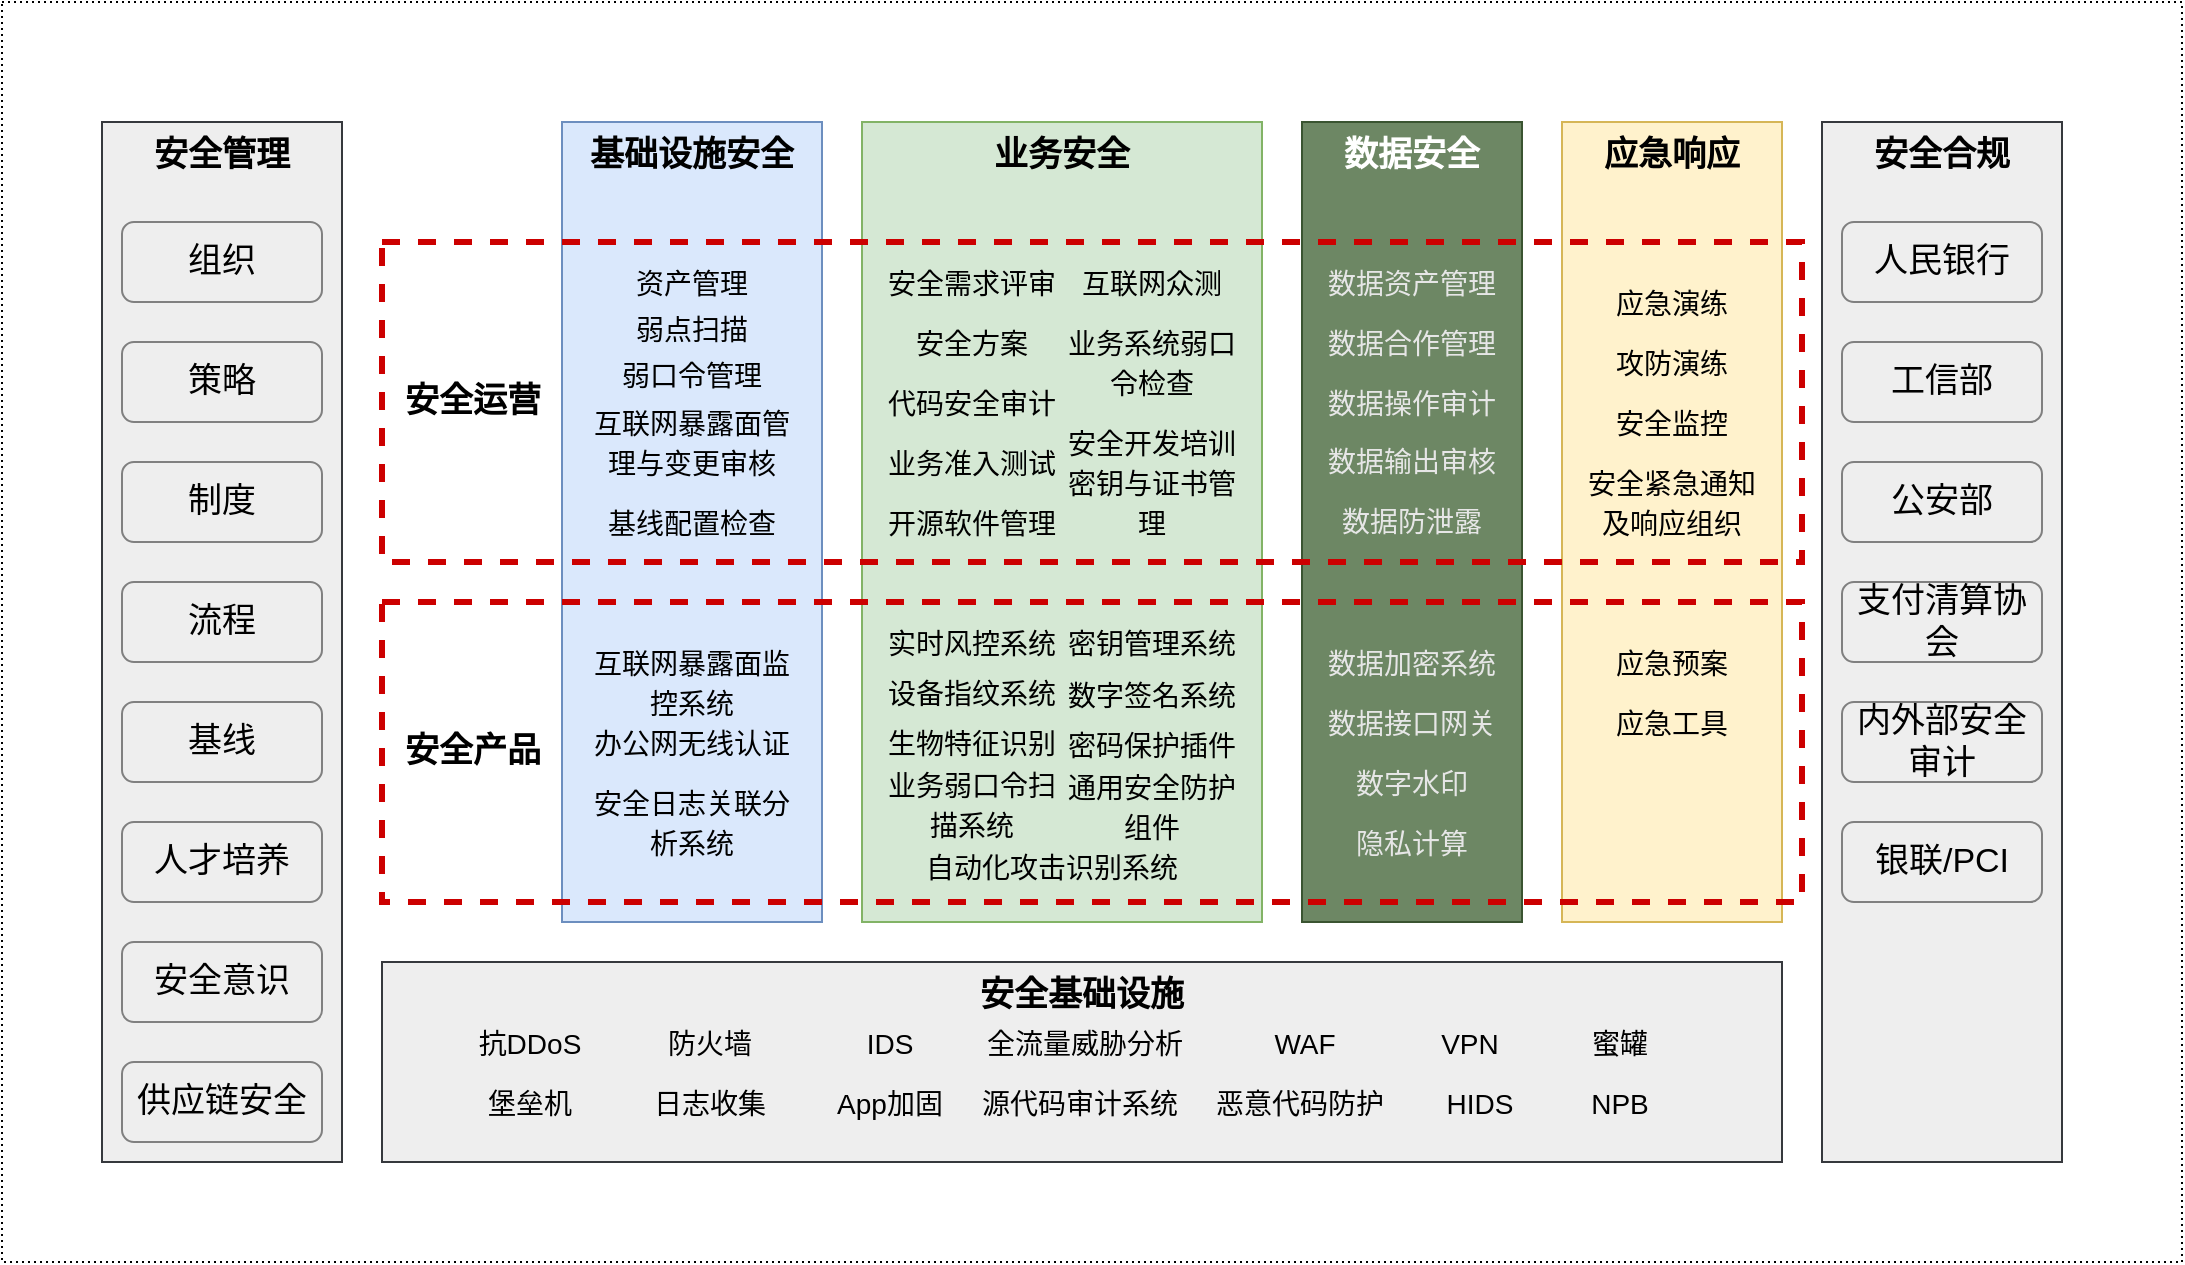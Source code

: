 <mxfile version="21.3.8" type="github">
  <diagram id="ONMBJDPt_NaG4KfXnIjE" name="Page-1">
    <mxGraphModel dx="1434" dy="796" grid="1" gridSize="10" guides="1" tooltips="1" connect="1" arrows="1" fold="1" page="1" pageScale="1" pageWidth="1654" pageHeight="2336" math="0" shadow="0">
      <root>
        <mxCell id="0" />
        <mxCell id="1" parent="0" />
        <mxCell id="vYC0BqCYndZEo6r7-3hz-1" value="&lt;font style=&quot;font-size: 14px&quot;&gt;人机识别系统&lt;/font&gt;" style="text;html=1;fillColor=none;align=center;verticalAlign=middle;whiteSpace=wrap;rounded=0;shadow=0;glass=0;labelBackgroundColor=none;sketch=0;fontSize=16;dashed=1;dashPattern=1 2;strokeColor=#B3B3B3;" parent="1" vertex="1">
          <mxGeometry x="460" y="510" width="90" height="20" as="geometry" />
        </mxCell>
        <mxCell id="vYC0BqCYndZEo6r7-3hz-3" value="&lt;font style=&quot;font-size: 14px&quot;&gt;人机识别系统&lt;/font&gt;" style="text;html=1;fillColor=none;align=center;verticalAlign=middle;whiteSpace=wrap;rounded=0;shadow=0;glass=0;labelBackgroundColor=none;sketch=0;fontSize=16;dashed=1;dashPattern=1 2;strokeColor=#B3B3B3;" parent="1" vertex="1">
          <mxGeometry x="460" y="510" width="90" height="20" as="geometry" />
        </mxCell>
        <mxCell id="vYC0BqCYndZEo6r7-3hz-5" value="&lt;font style=&quot;font-size: 14px&quot;&gt;人机识别系统&lt;/font&gt;" style="text;html=1;fillColor=none;align=center;verticalAlign=middle;whiteSpace=wrap;rounded=0;shadow=0;glass=0;labelBackgroundColor=none;sketch=0;fontSize=16;dashed=1;dashPattern=1 2;strokeColor=#B3B3B3;" parent="1" vertex="1">
          <mxGeometry x="460" y="510" width="90" height="20" as="geometry" />
        </mxCell>
        <mxCell id="vYC0BqCYndZEo6r7-3hz-6" value="&lt;font style=&quot;font-size: 14px&quot;&gt;人机识别系统&lt;/font&gt;" style="text;html=1;fillColor=none;align=center;verticalAlign=middle;whiteSpace=wrap;rounded=0;shadow=0;glass=0;labelBackgroundColor=none;sketch=0;fontSize=16;dashed=1;dashPattern=1 2;strokeColor=#B3B3B3;" parent="1" vertex="1">
          <mxGeometry x="460" y="510" width="90" height="20" as="geometry" />
        </mxCell>
        <mxCell id="vYC0BqCYndZEo6r7-3hz-34" value="" style="rounded=0;whiteSpace=wrap;html=1;dashed=1;dashPattern=1 2;strokeColor=#000000;glass=0;fillColor=none;" parent="1" vertex="1">
          <mxGeometry x="10" y="130" width="1090" height="630" as="geometry" />
        </mxCell>
        <mxCell id="JNTDCaNsNtjG829y5uwt-1" value="&lt;span style=&quot;font-size: 14px&quot;&gt;HIDS&lt;/span&gt;" style="text;html=1;strokeColor=none;fillColor=none;align=center;verticalAlign=middle;whiteSpace=wrap;rounded=0;shadow=0;glass=0;labelBackgroundColor=none;sketch=0;fontSize=16;" parent="1" vertex="1">
          <mxGeometry x="700" y="680" width="100" height="20" as="geometry" />
        </mxCell>
        <mxCell id="Lal26h7ypOEPW8l7nXnO-63" value="vertical rectangle" parent="0" />
        <mxCell id="Lal26h7ypOEPW8l7nXnO-1" value="安全管理" style="rounded=0;whiteSpace=wrap;html=1;fontSize=17;fontStyle=1;verticalAlign=top;fillColor=#eeeeee;strokeColor=#36393d;" parent="Lal26h7ypOEPW8l7nXnO-63" vertex="1">
          <mxGeometry x="60" y="190" width="120" height="520" as="geometry" />
        </mxCell>
        <mxCell id="Lal26h7ypOEPW8l7nXnO-7" value="基础设施安全" style="rounded=0;whiteSpace=wrap;html=1;fontSize=17;fontStyle=1;verticalAlign=top;fillColor=#dae8fc;strokeColor=#6c8ebf;glass=0;shadow=0;sketch=0;" parent="Lal26h7ypOEPW8l7nXnO-63" vertex="1">
          <mxGeometry x="290" y="190" width="130" height="400" as="geometry" />
        </mxCell>
        <mxCell id="Lal26h7ypOEPW8l7nXnO-6" value="业务安全" style="rounded=0;whiteSpace=wrap;html=1;fontSize=17;fontStyle=1;verticalAlign=top;fillColor=#d5e8d4;strokeColor=#82b366;" parent="Lal26h7ypOEPW8l7nXnO-63" vertex="1">
          <mxGeometry x="440" y="190" width="200" height="400" as="geometry" />
        </mxCell>
        <mxCell id="Lal26h7ypOEPW8l7nXnO-8" value="数据安全" style="rounded=0;whiteSpace=wrap;html=1;fontSize=17;fontStyle=1;verticalAlign=top;fillColor=#6d8764;strokeColor=#3A5431;fontColor=#ffffff;" parent="Lal26h7ypOEPW8l7nXnO-63" vertex="1">
          <mxGeometry x="660" y="190" width="110" height="400" as="geometry" />
        </mxCell>
        <mxCell id="Lal26h7ypOEPW8l7nXnO-60" value="应急响应" style="rounded=0;whiteSpace=wrap;html=1;fontSize=17;fontStyle=1;verticalAlign=top;strokeColor=#d6b656;fillColor=#fff2cc;" parent="Lal26h7ypOEPW8l7nXnO-63" vertex="1">
          <mxGeometry x="790" y="190" width="110" height="400" as="geometry" />
        </mxCell>
        <mxCell id="Lal26h7ypOEPW8l7nXnO-2" value="安全合规" style="rounded=0;whiteSpace=wrap;html=1;align=center;labelPosition=center;verticalLabelPosition=middle;verticalAlign=top;fontStyle=1;fontSize=17;fillColor=#eeeeee;strokeColor=#36393d;" parent="Lal26h7ypOEPW8l7nXnO-63" vertex="1">
          <mxGeometry x="920" y="190" width="120" height="520" as="geometry" />
        </mxCell>
        <mxCell id="Lal26h7ypOEPW8l7nXnO-3" value="安全基础设施" style="rounded=0;whiteSpace=wrap;html=1;shadow=0;fontSize=17;fontStyle=1;verticalAlign=top;strokeColor=#36393d;fillColor=#eeeeee;glass=0;sketch=0;" parent="Lal26h7ypOEPW8l7nXnO-63" vertex="1">
          <mxGeometry x="200" y="610" width="700" height="100" as="geometry" />
        </mxCell>
        <mxCell id="Lal26h7ypOEPW8l7nXnO-64" value="horizontal rectangle" parent="0" />
        <mxCell id="Lal26h7ypOEPW8l7nXnO-5" value="&amp;nbsp; 安全运营" style="rounded=0;whiteSpace=wrap;html=1;fontSize=17;fontStyle=1;verticalAlign=middle;align=left;dashed=1;strokeWidth=3;labelBackgroundColor=none;fillColor=none;strokeColor=#CC0000;" parent="Lal26h7ypOEPW8l7nXnO-64" vertex="1">
          <mxGeometry x="200" y="250" width="710" height="160" as="geometry" />
        </mxCell>
        <mxCell id="Lal26h7ypOEPW8l7nXnO-4" value="&amp;nbsp; 安全产品" style="rounded=0;whiteSpace=wrap;html=1;fontSize=17;fontStyle=1;verticalAlign=middle;align=left;dashed=1;strokeColor=#CC0000;strokeWidth=3;fillColor=none;" parent="Lal26h7ypOEPW8l7nXnO-64" vertex="1">
          <mxGeometry x="200" y="430" width="710" height="150" as="geometry" />
        </mxCell>
        <mxCell id="Lal26h7ypOEPW8l7nXnO-65" value="texts" parent="0" />
        <mxCell id="Lal26h7ypOEPW8l7nXnO-10" value="组织" style="rounded=1;whiteSpace=wrap;html=1;shadow=0;glass=0;labelBackgroundColor=none;sketch=0;strokeWidth=1;fillColor=none;gradientColor=none;fontSize=17;align=center;strokeColor=#808080;" parent="Lal26h7ypOEPW8l7nXnO-65" vertex="1">
          <mxGeometry x="70" y="240" width="100" height="40" as="geometry" />
        </mxCell>
        <mxCell id="Lal26h7ypOEPW8l7nXnO-11" value="策略" style="rounded=1;whiteSpace=wrap;html=1;shadow=0;glass=0;labelBackgroundColor=none;sketch=0;strokeWidth=1;fillColor=none;gradientColor=none;fontSize=17;align=center;strokeColor=#808080;" parent="Lal26h7ypOEPW8l7nXnO-65" vertex="1">
          <mxGeometry x="70" y="300" width="100" height="40" as="geometry" />
        </mxCell>
        <mxCell id="Lal26h7ypOEPW8l7nXnO-12" value="制度" style="rounded=1;whiteSpace=wrap;html=1;shadow=0;glass=0;labelBackgroundColor=none;sketch=0;strokeWidth=1;fillColor=none;gradientColor=none;fontSize=17;align=center;strokeColor=#808080;" parent="Lal26h7ypOEPW8l7nXnO-65" vertex="1">
          <mxGeometry x="70" y="360" width="100" height="40" as="geometry" />
        </mxCell>
        <mxCell id="Lal26h7ypOEPW8l7nXnO-13" value="流程" style="rounded=1;whiteSpace=wrap;html=1;shadow=0;glass=0;labelBackgroundColor=none;sketch=0;strokeWidth=1;fillColor=none;gradientColor=none;fontSize=17;align=center;strokeColor=#808080;" parent="Lal26h7ypOEPW8l7nXnO-65" vertex="1">
          <mxGeometry x="70" y="420" width="100" height="40" as="geometry" />
        </mxCell>
        <mxCell id="Lal26h7ypOEPW8l7nXnO-14" value="基线" style="rounded=1;whiteSpace=wrap;html=1;shadow=0;glass=0;labelBackgroundColor=none;sketch=0;strokeWidth=1;fillColor=none;gradientColor=none;fontSize=17;align=center;strokeColor=#808080;" parent="Lal26h7ypOEPW8l7nXnO-65" vertex="1">
          <mxGeometry x="70" y="480" width="100" height="40" as="geometry" />
        </mxCell>
        <mxCell id="Lal26h7ypOEPW8l7nXnO-15" value="人才培养" style="rounded=1;whiteSpace=wrap;html=1;shadow=0;glass=0;labelBackgroundColor=none;sketch=0;strokeWidth=1;fillColor=none;gradientColor=none;fontSize=17;align=center;strokeColor=#808080;" parent="Lal26h7ypOEPW8l7nXnO-65" vertex="1">
          <mxGeometry x="70" y="540" width="100" height="40" as="geometry" />
        </mxCell>
        <mxCell id="Lal26h7ypOEPW8l7nXnO-16" value="安全意识" style="rounded=1;whiteSpace=wrap;html=1;shadow=0;glass=0;labelBackgroundColor=none;sketch=0;strokeWidth=1;fillColor=none;gradientColor=none;fontSize=17;align=center;strokeColor=#808080;" parent="Lal26h7ypOEPW8l7nXnO-65" vertex="1">
          <mxGeometry x="70" y="600" width="100" height="40" as="geometry" />
        </mxCell>
        <mxCell id="Lal26h7ypOEPW8l7nXnO-41" value="&lt;font style=&quot;font-size: 14px&quot;&gt;安全需求评审&lt;/font&gt;" style="text;html=1;strokeColor=none;fillColor=none;align=center;verticalAlign=middle;whiteSpace=wrap;rounded=0;shadow=0;glass=0;labelBackgroundColor=none;sketch=0;fontSize=16;" parent="Lal26h7ypOEPW8l7nXnO-65" vertex="1">
          <mxGeometry x="450" y="260" width="90" height="20" as="geometry" />
        </mxCell>
        <mxCell id="Lal26h7ypOEPW8l7nXnO-45" value="&lt;font style=&quot;font-size: 14px&quot;&gt;互联网众测&lt;/font&gt;" style="text;html=1;strokeColor=none;fillColor=none;align=center;verticalAlign=middle;whiteSpace=wrap;rounded=0;shadow=0;glass=0;labelBackgroundColor=none;sketch=0;fontSize=16;" parent="Lal26h7ypOEPW8l7nXnO-65" vertex="1">
          <mxGeometry x="540" y="260" width="90" height="20" as="geometry" />
        </mxCell>
        <mxCell id="Lal26h7ypOEPW8l7nXnO-54" value="&lt;font style=&quot;font-size: 14px&quot;&gt;安全方案&lt;/font&gt;" style="text;html=1;strokeColor=none;fillColor=none;align=center;verticalAlign=middle;whiteSpace=wrap;rounded=0;shadow=0;glass=0;labelBackgroundColor=none;sketch=0;fontSize=16;" parent="Lal26h7ypOEPW8l7nXnO-65" vertex="1">
          <mxGeometry x="450" y="290" width="90" height="20" as="geometry" />
        </mxCell>
        <mxCell id="Lal26h7ypOEPW8l7nXnO-42" value="&lt;font style=&quot;font-size: 14px&quot;&gt;代码安全审计&lt;/font&gt;" style="text;html=1;strokeColor=none;fillColor=none;align=center;verticalAlign=middle;whiteSpace=wrap;rounded=0;shadow=0;glass=0;labelBackgroundColor=none;sketch=0;fontSize=16;" parent="Lal26h7ypOEPW8l7nXnO-65" vertex="1">
          <mxGeometry x="450" y="320" width="90" height="20" as="geometry" />
        </mxCell>
        <mxCell id="Lal26h7ypOEPW8l7nXnO-43" value="&lt;font style=&quot;font-size: 14px&quot;&gt;业务准入测试&lt;/font&gt;" style="text;html=1;strokeColor=none;fillColor=none;align=center;verticalAlign=middle;whiteSpace=wrap;rounded=0;shadow=0;glass=0;labelBackgroundColor=none;sketch=0;fontSize=16;" parent="Lal26h7ypOEPW8l7nXnO-65" vertex="1">
          <mxGeometry x="450" y="350" width="90" height="20" as="geometry" />
        </mxCell>
        <mxCell id="Lal26h7ypOEPW8l7nXnO-44" value="&lt;font style=&quot;font-size: 14px&quot;&gt;开源软件管理&lt;/font&gt;" style="text;html=1;strokeColor=none;fillColor=none;align=center;verticalAlign=middle;whiteSpace=wrap;rounded=0;shadow=0;glass=0;labelBackgroundColor=none;sketch=0;fontSize=16;" parent="Lal26h7ypOEPW8l7nXnO-65" vertex="1">
          <mxGeometry x="450" y="380" width="90" height="20" as="geometry" />
        </mxCell>
        <mxCell id="Lal26h7ypOEPW8l7nXnO-32" value="&lt;font style=&quot;font-size: 14px&quot;&gt;实时风控系统&lt;/font&gt;" style="text;html=1;fillColor=none;align=center;verticalAlign=middle;whiteSpace=wrap;rounded=0;shadow=0;glass=0;labelBackgroundColor=none;sketch=0;fontSize=16;dashed=1;dashPattern=1 2;" parent="Lal26h7ypOEPW8l7nXnO-65" vertex="1">
          <mxGeometry x="450" y="440" width="90" height="20" as="geometry" />
        </mxCell>
        <mxCell id="Lal26h7ypOEPW8l7nXnO-37" value="&lt;font style=&quot;font-size: 14px&quot;&gt;密钥管理系统&lt;/font&gt;" style="text;html=1;strokeColor=none;fillColor=none;align=center;verticalAlign=middle;whiteSpace=wrap;rounded=0;shadow=0;glass=0;labelBackgroundColor=none;sketch=0;fontSize=16;dashed=1;dashPattern=1 2;" parent="Lal26h7ypOEPW8l7nXnO-65" vertex="1">
          <mxGeometry x="540" y="440" width="90" height="20" as="geometry" />
        </mxCell>
        <mxCell id="Lal26h7ypOEPW8l7nXnO-38" value="&lt;font style=&quot;font-size: 14px&quot;&gt;数字签名系统&lt;/font&gt;" style="text;html=1;strokeColor=none;fillColor=none;align=center;verticalAlign=middle;whiteSpace=wrap;rounded=0;shadow=0;glass=0;labelBackgroundColor=none;sketch=0;fontSize=16;dashed=1;dashPattern=1 2;" parent="Lal26h7ypOEPW8l7nXnO-65" vertex="1">
          <mxGeometry x="540" y="466" width="90" height="20" as="geometry" />
        </mxCell>
        <mxCell id="Lal26h7ypOEPW8l7nXnO-52" value="&lt;font style=&quot;font-size: 14px&quot;&gt;密码保护插件&lt;/font&gt;" style="text;html=1;strokeColor=none;fillColor=none;align=center;verticalAlign=middle;whiteSpace=wrap;rounded=0;shadow=0;glass=0;labelBackgroundColor=none;sketch=0;fontSize=16;dashed=1;dashPattern=1 2;" parent="Lal26h7ypOEPW8l7nXnO-65" vertex="1">
          <mxGeometry x="540" y="491" width="90" height="20" as="geometry" />
        </mxCell>
        <mxCell id="Lal26h7ypOEPW8l7nXnO-59" value="&lt;span style=&quot;font-size: 14px&quot;&gt;通用安全防护组件&lt;/span&gt;" style="text;html=1;fillColor=none;align=center;verticalAlign=middle;whiteSpace=wrap;rounded=0;shadow=0;glass=0;labelBackgroundColor=none;sketch=0;fontSize=16;dashed=1;dashPattern=1 2;strokeColor=none;" parent="Lal26h7ypOEPW8l7nXnO-65" vertex="1">
          <mxGeometry x="540" y="512" width="90" height="40" as="geometry" />
        </mxCell>
        <mxCell id="Lal26h7ypOEPW8l7nXnO-35" value="&lt;font style=&quot;font-size: 14px&quot;&gt;自动化攻击识别系统&lt;/font&gt;" style="text;html=1;fillColor=none;align=center;verticalAlign=middle;whiteSpace=wrap;rounded=0;shadow=0;glass=0;labelBackgroundColor=none;sketch=0;fontSize=16;dashed=1;dashPattern=1 2;strokeColor=none;" parent="Lal26h7ypOEPW8l7nXnO-65" vertex="1">
          <mxGeometry x="450" y="552" width="170" height="20" as="geometry" />
        </mxCell>
        <mxCell id="Lal26h7ypOEPW8l7nXnO-34" value="&lt;font style=&quot;font-size: 14px&quot;&gt;生物特征识别&lt;/font&gt;" style="text;html=1;strokeColor=none;fillColor=none;align=center;verticalAlign=middle;whiteSpace=wrap;rounded=0;shadow=0;glass=0;labelBackgroundColor=none;sketch=0;fontSize=16;dashed=1;dashPattern=1 2;" parent="Lal26h7ypOEPW8l7nXnO-65" vertex="1">
          <mxGeometry x="450" y="490" width="90" height="20" as="geometry" />
        </mxCell>
        <mxCell id="Lal26h7ypOEPW8l7nXnO-33" value="&lt;font style=&quot;font-size: 14px&quot;&gt;设备指纹系统&lt;/font&gt;" style="text;html=1;strokeColor=none;fillColor=none;align=center;verticalAlign=middle;whiteSpace=wrap;rounded=0;shadow=0;glass=0;labelBackgroundColor=none;sketch=0;fontSize=16;dashed=1;dashPattern=1 2;" parent="Lal26h7ypOEPW8l7nXnO-65" vertex="1">
          <mxGeometry x="450" y="465" width="90" height="20" as="geometry" />
        </mxCell>
        <mxCell id="Lal26h7ypOEPW8l7nXnO-26" value="&lt;font style=&quot;font-size: 14px&quot;&gt;数据资产管理&lt;/font&gt;" style="text;html=1;strokeColor=none;fillColor=none;align=center;verticalAlign=middle;whiteSpace=wrap;rounded=0;shadow=0;glass=0;labelBackgroundColor=none;sketch=0;fontSize=16;fontColor=#E6E6E6;" parent="Lal26h7ypOEPW8l7nXnO-65" vertex="1">
          <mxGeometry x="670" y="260" width="90" height="20" as="geometry" />
        </mxCell>
        <mxCell id="Lal26h7ypOEPW8l7nXnO-27" value="&lt;font style=&quot;font-size: 14px&quot;&gt;数据合作管理&lt;/font&gt;" style="text;html=1;strokeColor=none;fillColor=none;align=center;verticalAlign=middle;whiteSpace=wrap;rounded=0;shadow=0;glass=0;labelBackgroundColor=none;sketch=0;fontSize=16;fontColor=#E6E6E6;" parent="Lal26h7ypOEPW8l7nXnO-65" vertex="1">
          <mxGeometry x="670" y="290" width="90" height="20" as="geometry" />
        </mxCell>
        <mxCell id="Lal26h7ypOEPW8l7nXnO-28" value="&lt;font style=&quot;font-size: 14px&quot;&gt;数据操作审计&lt;/font&gt;" style="text;html=1;strokeColor=none;fillColor=none;align=center;verticalAlign=middle;whiteSpace=wrap;rounded=0;shadow=0;glass=0;labelBackgroundColor=none;sketch=0;fontSize=16;fontColor=#E6E6E6;" parent="Lal26h7ypOEPW8l7nXnO-65" vertex="1">
          <mxGeometry x="670" y="320" width="90" height="20" as="geometry" />
        </mxCell>
        <mxCell id="Lal26h7ypOEPW8l7nXnO-31" value="数据输出审核" style="text;html=1;strokeColor=none;fillColor=none;align=center;verticalAlign=middle;whiteSpace=wrap;rounded=0;shadow=0;glass=0;labelBackgroundColor=none;sketch=0;fontSize=14;fontColor=#E6E6E6;" parent="Lal26h7ypOEPW8l7nXnO-65" vertex="1">
          <mxGeometry x="670" y="350" width="90" height="20" as="geometry" />
        </mxCell>
        <mxCell id="Lal26h7ypOEPW8l7nXnO-23" value="数据防泄露" style="text;html=1;strokeColor=none;fillColor=none;align=center;verticalAlign=middle;whiteSpace=wrap;rounded=0;shadow=0;glass=0;labelBackgroundColor=none;sketch=0;fontSize=14;fontColor=#E6E6E6;" parent="Lal26h7ypOEPW8l7nXnO-65" vertex="1">
          <mxGeometry x="670" y="380" width="90" height="20" as="geometry" />
        </mxCell>
        <mxCell id="Lal26h7ypOEPW8l7nXnO-24" value="&lt;font style=&quot;font-size: 14px&quot;&gt;数据加密系统&lt;/font&gt;" style="text;html=1;strokeColor=none;fillColor=none;align=center;verticalAlign=middle;whiteSpace=wrap;rounded=0;shadow=0;glass=0;labelBackgroundColor=none;sketch=0;fontSize=16;fontColor=#E6E6E6;" parent="Lal26h7ypOEPW8l7nXnO-65" vertex="1">
          <mxGeometry x="670" y="450" width="90" height="20" as="geometry" />
        </mxCell>
        <mxCell id="Lal26h7ypOEPW8l7nXnO-29" value="&lt;font style=&quot;font-size: 14px&quot;&gt;数据接口网关&lt;/font&gt;" style="text;html=1;strokeColor=none;fillColor=none;align=center;verticalAlign=middle;whiteSpace=wrap;rounded=0;shadow=0;glass=0;labelBackgroundColor=none;sketch=0;fontSize=16;fontColor=#E6E6E6;" parent="Lal26h7ypOEPW8l7nXnO-65" vertex="1">
          <mxGeometry x="670" y="480" width="90" height="20" as="geometry" />
        </mxCell>
        <mxCell id="Lal26h7ypOEPW8l7nXnO-40" value="&lt;font style=&quot;font-size: 14px&quot;&gt;数字水印&lt;/font&gt;" style="text;html=1;strokeColor=none;fillColor=none;align=center;verticalAlign=middle;whiteSpace=wrap;rounded=0;shadow=0;glass=0;labelBackgroundColor=none;sketch=0;fontSize=16;fontColor=#E6E6E6;" parent="Lal26h7ypOEPW8l7nXnO-65" vertex="1">
          <mxGeometry x="670" y="510" width="90" height="20" as="geometry" />
        </mxCell>
        <mxCell id="Lal26h7ypOEPW8l7nXnO-17" value="人民银行" style="rounded=1;whiteSpace=wrap;html=1;shadow=0;glass=0;labelBackgroundColor=none;sketch=0;strokeWidth=1;fillColor=none;gradientColor=none;fontSize=17;align=center;strokeColor=#808080;" parent="Lal26h7ypOEPW8l7nXnO-65" vertex="1">
          <mxGeometry x="930" y="240" width="100" height="40" as="geometry" />
        </mxCell>
        <mxCell id="Lal26h7ypOEPW8l7nXnO-19" value="工信部" style="rounded=1;whiteSpace=wrap;html=1;shadow=0;glass=0;labelBackgroundColor=none;sketch=0;strokeWidth=1;fillColor=none;gradientColor=none;fontSize=17;align=center;strokeColor=#808080;" parent="Lal26h7ypOEPW8l7nXnO-65" vertex="1">
          <mxGeometry x="930" y="300" width="100" height="40" as="geometry" />
        </mxCell>
        <mxCell id="Lal26h7ypOEPW8l7nXnO-18" value="公安部" style="rounded=1;whiteSpace=wrap;html=1;shadow=0;glass=0;labelBackgroundColor=none;sketch=0;strokeWidth=1;fillColor=none;gradientColor=none;fontSize=17;align=center;strokeColor=#808080;" parent="Lal26h7ypOEPW8l7nXnO-65" vertex="1">
          <mxGeometry x="930" y="360" width="100" height="40" as="geometry" />
        </mxCell>
        <mxCell id="Lal26h7ypOEPW8l7nXnO-20" value="银联/PCI" style="rounded=1;whiteSpace=wrap;html=1;shadow=0;glass=0;labelBackgroundColor=none;sketch=0;strokeWidth=1;fillColor=none;gradientColor=none;fontSize=17;align=center;strokeColor=#808080;" parent="Lal26h7ypOEPW8l7nXnO-65" vertex="1">
          <mxGeometry x="930" y="540" width="100" height="40" as="geometry" />
        </mxCell>
        <mxCell id="Lal26h7ypOEPW8l7nXnO-21" value="支付清算协会" style="rounded=1;whiteSpace=wrap;html=1;shadow=0;glass=0;labelBackgroundColor=none;sketch=0;strokeWidth=1;fillColor=none;gradientColor=none;fontSize=17;align=center;strokeColor=#808080;" parent="Lal26h7ypOEPW8l7nXnO-65" vertex="1">
          <mxGeometry x="930" y="420" width="100" height="40" as="geometry" />
        </mxCell>
        <mxCell id="Lal26h7ypOEPW8l7nXnO-22" value="内外部安全审计" style="rounded=1;whiteSpace=wrap;html=1;shadow=0;glass=0;labelBackgroundColor=none;sketch=0;strokeWidth=1;fillColor=none;gradientColor=none;fontSize=17;align=center;strokeColor=#808080;" parent="Lal26h7ypOEPW8l7nXnO-65" vertex="1">
          <mxGeometry x="930" y="480" width="100" height="40" as="geometry" />
        </mxCell>
        <mxCell id="Lal26h7ypOEPW8l7nXnO-46" value="&lt;font style=&quot;font-size: 14px&quot;&gt;抗DDoS&lt;/font&gt;" style="text;html=1;strokeColor=none;fillColor=none;align=center;verticalAlign=middle;whiteSpace=wrap;rounded=0;shadow=0;glass=0;labelBackgroundColor=none;sketch=0;fontSize=16;" parent="Lal26h7ypOEPW8l7nXnO-65" vertex="1">
          <mxGeometry x="229" y="640" width="90" height="20" as="geometry" />
        </mxCell>
        <mxCell id="Lal26h7ypOEPW8l7nXnO-61" value="&lt;span style=&quot;font-size: 14px&quot;&gt;堡垒机&lt;/span&gt;" style="text;html=1;strokeColor=none;fillColor=none;align=center;verticalAlign=middle;whiteSpace=wrap;rounded=0;shadow=0;glass=0;labelBackgroundColor=none;sketch=0;fontSize=16;" parent="Lal26h7ypOEPW8l7nXnO-65" vertex="1">
          <mxGeometry x="229" y="670" width="90" height="20" as="geometry" />
        </mxCell>
        <mxCell id="Lal26h7ypOEPW8l7nXnO-47" value="&lt;font style=&quot;font-size: 14px&quot;&gt;防火墙&lt;/font&gt;" style="text;html=1;strokeColor=none;fillColor=none;align=center;verticalAlign=middle;whiteSpace=wrap;rounded=0;shadow=0;glass=0;labelBackgroundColor=none;sketch=0;fontSize=16;" parent="Lal26h7ypOEPW8l7nXnO-65" vertex="1">
          <mxGeometry x="319" y="640" width="90" height="20" as="geometry" />
        </mxCell>
        <mxCell id="Lal26h7ypOEPW8l7nXnO-62" value="&lt;span style=&quot;font-size: 14px&quot;&gt;日志收集&lt;/span&gt;" style="text;html=1;strokeColor=none;fillColor=none;align=center;verticalAlign=middle;whiteSpace=wrap;rounded=0;shadow=0;glass=0;labelBackgroundColor=none;sketch=0;fontSize=16;" parent="Lal26h7ypOEPW8l7nXnO-65" vertex="1">
          <mxGeometry x="319" y="670" width="90" height="20" as="geometry" />
        </mxCell>
        <mxCell id="Lal26h7ypOEPW8l7nXnO-56" value="&lt;span style=&quot;font-size: 14px&quot;&gt;App加固&lt;/span&gt;" style="text;html=1;strokeColor=none;fillColor=none;align=center;verticalAlign=middle;whiteSpace=wrap;rounded=0;shadow=0;glass=0;labelBackgroundColor=none;sketch=0;fontSize=16;" parent="Lal26h7ypOEPW8l7nXnO-65" vertex="1">
          <mxGeometry x="409" y="670" width="90" height="20" as="geometry" />
        </mxCell>
        <mxCell id="Lal26h7ypOEPW8l7nXnO-48" value="&lt;font style=&quot;font-size: 14px&quot;&gt;IDS&lt;/font&gt;" style="text;html=1;strokeColor=none;fillColor=none;align=center;verticalAlign=middle;whiteSpace=wrap;rounded=0;shadow=0;glass=0;labelBackgroundColor=none;sketch=0;fontSize=16;" parent="Lal26h7ypOEPW8l7nXnO-65" vertex="1">
          <mxGeometry x="409" y="640" width="90" height="20" as="geometry" />
        </mxCell>
        <mxCell id="Lal26h7ypOEPW8l7nXnO-49" value="&lt;font style=&quot;font-size: 14px&quot;&gt;全流量威胁分析&lt;/font&gt;" style="text;html=1;strokeColor=none;fillColor=none;align=center;verticalAlign=middle;whiteSpace=wrap;rounded=0;shadow=0;glass=0;labelBackgroundColor=none;sketch=0;fontSize=16;" parent="Lal26h7ypOEPW8l7nXnO-65" vertex="1">
          <mxGeometry x="499" y="640" width="105" height="20" as="geometry" />
        </mxCell>
        <mxCell id="Lal26h7ypOEPW8l7nXnO-58" value="&lt;span style=&quot;font-size: 14px&quot;&gt;源代码审计系统&lt;/span&gt;" style="text;html=1;strokeColor=none;fillColor=none;align=center;verticalAlign=middle;whiteSpace=wrap;rounded=0;shadow=0;glass=0;labelBackgroundColor=none;sketch=0;fontSize=16;" parent="Lal26h7ypOEPW8l7nXnO-65" vertex="1">
          <mxGeometry x="499" y="670" width="100" height="20" as="geometry" />
        </mxCell>
        <mxCell id="Lal26h7ypOEPW8l7nXnO-50" value="&lt;font style=&quot;font-size: 14px&quot;&gt;WAF&lt;/font&gt;" style="text;html=1;strokeColor=none;fillColor=none;align=center;verticalAlign=middle;whiteSpace=wrap;rounded=0;shadow=0;glass=0;labelBackgroundColor=none;sketch=0;fontSize=16;" parent="Lal26h7ypOEPW8l7nXnO-65" vertex="1">
          <mxGeometry x="609" y="640" width="105" height="20" as="geometry" />
        </mxCell>
        <mxCell id="Lal26h7ypOEPW8l7nXnO-51" value="&lt;span style=&quot;font-size: 14px&quot;&gt;VPN&lt;/span&gt;" style="text;html=1;strokeColor=none;fillColor=none;align=center;verticalAlign=middle;whiteSpace=wrap;rounded=0;shadow=0;glass=0;labelBackgroundColor=none;sketch=0;fontSize=16;" parent="Lal26h7ypOEPW8l7nXnO-65" vertex="1">
          <mxGeometry x="699" y="640" width="90" height="20" as="geometry" />
        </mxCell>
        <mxCell id="Lal26h7ypOEPW8l7nXnO-66" value="&lt;font style=&quot;font-size: 14px&quot;&gt;应急预案&lt;/font&gt;" style="text;html=1;strokeColor=none;fillColor=none;align=center;verticalAlign=middle;whiteSpace=wrap;rounded=0;shadow=0;glass=0;labelBackgroundColor=none;sketch=0;fontSize=16;fontColor=#000000;" parent="Lal26h7ypOEPW8l7nXnO-65" vertex="1">
          <mxGeometry x="800" y="450" width="90" height="20" as="geometry" />
        </mxCell>
        <mxCell id="Lal26h7ypOEPW8l7nXnO-67" value="&lt;font style=&quot;font-size: 14px&quot;&gt;应急演练&lt;/font&gt;" style="text;html=1;strokeColor=none;fillColor=none;align=center;verticalAlign=middle;whiteSpace=wrap;rounded=0;shadow=0;glass=0;labelBackgroundColor=none;sketch=0;fontSize=16;fontColor=#000000;" parent="Lal26h7ypOEPW8l7nXnO-65" vertex="1">
          <mxGeometry x="800" y="270" width="90" height="20" as="geometry" />
        </mxCell>
        <mxCell id="Lal26h7ypOEPW8l7nXnO-68" value="&lt;font style=&quot;font-size: 14px&quot;&gt;攻防演练&lt;/font&gt;" style="text;html=1;strokeColor=none;fillColor=none;align=center;verticalAlign=middle;whiteSpace=wrap;rounded=0;shadow=0;glass=0;labelBackgroundColor=none;sketch=0;fontSize=16;fontColor=#000000;" parent="Lal26h7ypOEPW8l7nXnO-65" vertex="1">
          <mxGeometry x="800" y="300" width="90" height="20" as="geometry" />
        </mxCell>
        <mxCell id="Lal26h7ypOEPW8l7nXnO-69" value="&lt;font style=&quot;font-size: 14px&quot;&gt;应急工具&lt;/font&gt;" style="text;html=1;strokeColor=none;fillColor=none;align=center;verticalAlign=middle;whiteSpace=wrap;rounded=0;shadow=0;glass=0;labelBackgroundColor=none;sketch=0;fontSize=16;fontColor=#000000;" parent="Lal26h7ypOEPW8l7nXnO-65" vertex="1">
          <mxGeometry x="800" y="480" width="90" height="20" as="geometry" />
        </mxCell>
        <mxCell id="Lal26h7ypOEPW8l7nXnO-70" value="&lt;font style=&quot;font-size: 14px&quot;&gt;安全紧急通知及响应组织&lt;/font&gt;" style="text;html=1;strokeColor=none;fillColor=none;align=center;verticalAlign=middle;whiteSpace=wrap;rounded=0;shadow=0;glass=0;labelBackgroundColor=none;sketch=0;fontSize=16;fontColor=#000000;" parent="Lal26h7ypOEPW8l7nXnO-65" vertex="1">
          <mxGeometry x="800" y="370" width="90" height="20" as="geometry" />
        </mxCell>
        <mxCell id="vYC0BqCYndZEo6r7-3hz-7" value="&lt;span style=&quot;font-size: 14px&quot;&gt;业务弱口令扫描系统&lt;/span&gt;" style="text;html=1;fillColor=none;align=center;verticalAlign=middle;whiteSpace=wrap;rounded=0;shadow=0;glass=0;labelBackgroundColor=none;sketch=0;fontSize=16;dashed=1;dashPattern=1 2;strokeColor=none;" parent="Lal26h7ypOEPW8l7nXnO-65" vertex="1">
          <mxGeometry x="450" y="511" width="90" height="40" as="geometry" />
        </mxCell>
        <mxCell id="vYC0BqCYndZEo6r7-3hz-10" value="&lt;font style=&quot;font-size: 14px&quot;&gt;业务系统弱口令检查&lt;/font&gt;" style="text;html=1;strokeColor=none;fillColor=none;align=center;verticalAlign=middle;whiteSpace=wrap;rounded=0;shadow=0;glass=0;labelBackgroundColor=none;sketch=0;fontSize=16;" parent="Lal26h7ypOEPW8l7nXnO-65" vertex="1">
          <mxGeometry x="540" y="290" width="90" height="40" as="geometry" />
        </mxCell>
        <mxCell id="vYC0BqCYndZEo6r7-3hz-12" value="&lt;font style=&quot;font-size: 14px&quot;&gt;资产管理&lt;/font&gt;" style="text;html=1;strokeColor=none;fillColor=none;align=center;verticalAlign=middle;whiteSpace=wrap;rounded=0;shadow=0;glass=0;labelBackgroundColor=none;sketch=0;fontSize=16;" parent="Lal26h7ypOEPW8l7nXnO-65" vertex="1">
          <mxGeometry x="310" y="260" width="90" height="20" as="geometry" />
        </mxCell>
        <mxCell id="vYC0BqCYndZEo6r7-3hz-13" value="&lt;span style=&quot;font-size: 14px&quot;&gt;弱点扫描&lt;/span&gt;" style="text;html=1;strokeColor=none;fillColor=none;align=center;verticalAlign=middle;whiteSpace=wrap;rounded=0;shadow=0;glass=0;labelBackgroundColor=none;sketch=0;fontSize=16;" parent="Lal26h7ypOEPW8l7nXnO-65" vertex="1">
          <mxGeometry x="310" y="283" width="90" height="20" as="geometry" />
        </mxCell>
        <mxCell id="vYC0BqCYndZEo6r7-3hz-14" value="&lt;font style=&quot;font-size: 14px&quot;&gt;弱口令管理&lt;/font&gt;" style="text;html=1;strokeColor=none;fillColor=none;align=center;verticalAlign=middle;whiteSpace=wrap;rounded=0;shadow=0;glass=0;labelBackgroundColor=none;sketch=0;fontSize=16;" parent="Lal26h7ypOEPW8l7nXnO-65" vertex="1">
          <mxGeometry x="310" y="306" width="90" height="20" as="geometry" />
        </mxCell>
        <mxCell id="vYC0BqCYndZEo6r7-3hz-19" value="&lt;span style=&quot;font-size: 14px&quot;&gt;恶意代码防护&lt;/span&gt;" style="text;html=1;strokeColor=none;fillColor=none;align=center;verticalAlign=middle;whiteSpace=wrap;rounded=0;shadow=0;glass=0;labelBackgroundColor=none;sketch=0;fontSize=16;" parent="Lal26h7ypOEPW8l7nXnO-65" vertex="1">
          <mxGeometry x="609" y="670" width="100" height="20" as="geometry" />
        </mxCell>
        <mxCell id="vYC0BqCYndZEo6r7-3hz-20" value="&lt;span style=&quot;font-size: 14px&quot;&gt;HIDS&lt;/span&gt;" style="text;html=1;strokeColor=none;fillColor=none;align=center;verticalAlign=middle;whiteSpace=wrap;rounded=0;shadow=0;glass=0;labelBackgroundColor=none;sketch=0;fontSize=16;" parent="Lal26h7ypOEPW8l7nXnO-65" vertex="1">
          <mxGeometry x="699" y="670" width="100" height="20" as="geometry" />
        </mxCell>
        <mxCell id="vYC0BqCYndZEo6r7-3hz-21" value="&lt;font style=&quot;font-size: 14px&quot;&gt;互联网暴露面管理与变更审核&lt;/font&gt;" style="text;html=1;strokeColor=none;fillColor=none;align=center;verticalAlign=middle;whiteSpace=wrap;rounded=0;shadow=0;glass=0;labelBackgroundColor=none;sketch=0;fontSize=16;" parent="Lal26h7ypOEPW8l7nXnO-65" vertex="1">
          <mxGeometry x="300" y="330" width="110" height="40" as="geometry" />
        </mxCell>
        <mxCell id="vYC0BqCYndZEo6r7-3hz-23" value="&lt;font style=&quot;font-size: 14px&quot;&gt;互联网暴露面监控系统&lt;/font&gt;" style="text;html=1;strokeColor=none;fillColor=none;align=center;verticalAlign=middle;whiteSpace=wrap;rounded=0;shadow=0;glass=0;labelBackgroundColor=none;sketch=0;fontSize=16;" parent="Lal26h7ypOEPW8l7nXnO-65" vertex="1">
          <mxGeometry x="300" y="450" width="110" height="40" as="geometry" />
        </mxCell>
        <mxCell id="vYC0BqCYndZEo6r7-3hz-24" value="&lt;font style=&quot;font-size: 14px&quot;&gt;安全开发培训&lt;/font&gt;" style="text;html=1;strokeColor=none;fillColor=none;align=center;verticalAlign=middle;whiteSpace=wrap;rounded=0;shadow=0;glass=0;labelBackgroundColor=none;sketch=0;fontSize=16;" parent="Lal26h7ypOEPW8l7nXnO-65" vertex="1">
          <mxGeometry x="540" y="330" width="90" height="40" as="geometry" />
        </mxCell>
        <mxCell id="vYC0BqCYndZEo6r7-3hz-25" value="供应链安全" style="rounded=1;whiteSpace=wrap;html=1;shadow=0;glass=0;labelBackgroundColor=none;sketch=0;strokeWidth=1;fillColor=none;gradientColor=none;fontSize=17;align=center;strokeColor=#808080;" parent="Lal26h7ypOEPW8l7nXnO-65" vertex="1">
          <mxGeometry x="70" y="660" width="100" height="40" as="geometry" />
        </mxCell>
        <mxCell id="vYC0BqCYndZEo6r7-3hz-28" value="&lt;font style=&quot;font-size: 14px&quot;&gt;办公网无线认证&lt;/font&gt;" style="text;html=1;strokeColor=none;fillColor=none;align=center;verticalAlign=middle;whiteSpace=wrap;rounded=0;shadow=0;glass=0;labelBackgroundColor=none;sketch=0;fontSize=16;" parent="Lal26h7ypOEPW8l7nXnO-65" vertex="1">
          <mxGeometry x="300" y="480" width="110" height="40" as="geometry" />
        </mxCell>
        <mxCell id="vYC0BqCYndZEo6r7-3hz-29" value="&lt;font style=&quot;font-size: 14px&quot;&gt;基线配置检查&lt;/font&gt;" style="text;html=1;strokeColor=none;fillColor=none;align=center;verticalAlign=middle;whiteSpace=wrap;rounded=0;shadow=0;glass=0;labelBackgroundColor=none;sketch=0;fontSize=16;" parent="Lal26h7ypOEPW8l7nXnO-65" vertex="1">
          <mxGeometry x="300" y="370" width="110" height="40" as="geometry" />
        </mxCell>
        <mxCell id="vYC0BqCYndZEo6r7-3hz-30" value="&lt;font style=&quot;font-size: 14px&quot;&gt;安全监控&lt;/font&gt;" style="text;html=1;strokeColor=none;fillColor=none;align=center;verticalAlign=middle;whiteSpace=wrap;rounded=0;shadow=0;glass=0;labelBackgroundColor=none;sketch=0;fontSize=16;fontColor=#000000;" parent="Lal26h7ypOEPW8l7nXnO-65" vertex="1">
          <mxGeometry x="800" y="330" width="90" height="20" as="geometry" />
        </mxCell>
        <mxCell id="vYC0BqCYndZEo6r7-3hz-32" value="&lt;span style=&quot;font-size: 14px&quot;&gt;蜜罐&lt;/span&gt;" style="text;html=1;strokeColor=none;fillColor=none;align=center;verticalAlign=middle;whiteSpace=wrap;rounded=0;shadow=0;glass=0;labelBackgroundColor=none;sketch=0;fontSize=16;" parent="Lal26h7ypOEPW8l7nXnO-65" vertex="1">
          <mxGeometry x="769" y="640" width="100" height="20" as="geometry" />
        </mxCell>
        <mxCell id="vYC0BqCYndZEo6r7-3hz-33" value="&lt;font style=&quot;font-size: 14px&quot;&gt;安全日志关联分析系统&lt;/font&gt;" style="text;html=1;strokeColor=none;fillColor=none;align=center;verticalAlign=middle;whiteSpace=wrap;rounded=0;shadow=0;glass=0;labelBackgroundColor=none;sketch=0;fontSize=16;" parent="Lal26h7ypOEPW8l7nXnO-65" vertex="1">
          <mxGeometry x="300" y="520" width="110" height="40" as="geometry" />
        </mxCell>
        <mxCell id="vYC0BqCYndZEo6r7-3hz-35" value="&lt;font style=&quot;font-size: 14px&quot;&gt;密钥与证书管理&lt;/font&gt;" style="text;html=1;strokeColor=none;fillColor=none;align=center;verticalAlign=middle;whiteSpace=wrap;rounded=0;shadow=0;glass=0;labelBackgroundColor=none;sketch=0;fontSize=16;" parent="Lal26h7ypOEPW8l7nXnO-65" vertex="1">
          <mxGeometry x="540" y="360" width="90" height="40" as="geometry" />
        </mxCell>
        <mxCell id="JNTDCaNsNtjG829y5uwt-2" value="&lt;span style=&quot;font-size: 14px&quot;&gt;NPB&lt;/span&gt;" style="text;html=1;strokeColor=none;fillColor=none;align=center;verticalAlign=middle;whiteSpace=wrap;rounded=0;shadow=0;glass=0;labelBackgroundColor=none;sketch=0;fontSize=16;" parent="Lal26h7ypOEPW8l7nXnO-65" vertex="1">
          <mxGeometry x="769" y="670" width="100" height="20" as="geometry" />
        </mxCell>
        <mxCell id="PMRs34o72Eed4YS9ak4w-3" value="&lt;font style=&quot;font-size: 14px&quot;&gt;隐私计算&lt;/font&gt;" style="text;html=1;strokeColor=none;fillColor=none;align=center;verticalAlign=middle;whiteSpace=wrap;rounded=0;shadow=0;glass=0;labelBackgroundColor=none;sketch=0;fontSize=16;fontColor=#E6E6E6;" vertex="1" parent="Lal26h7ypOEPW8l7nXnO-65">
          <mxGeometry x="670" y="540" width="90" height="20" as="geometry" />
        </mxCell>
      </root>
    </mxGraphModel>
  </diagram>
</mxfile>

